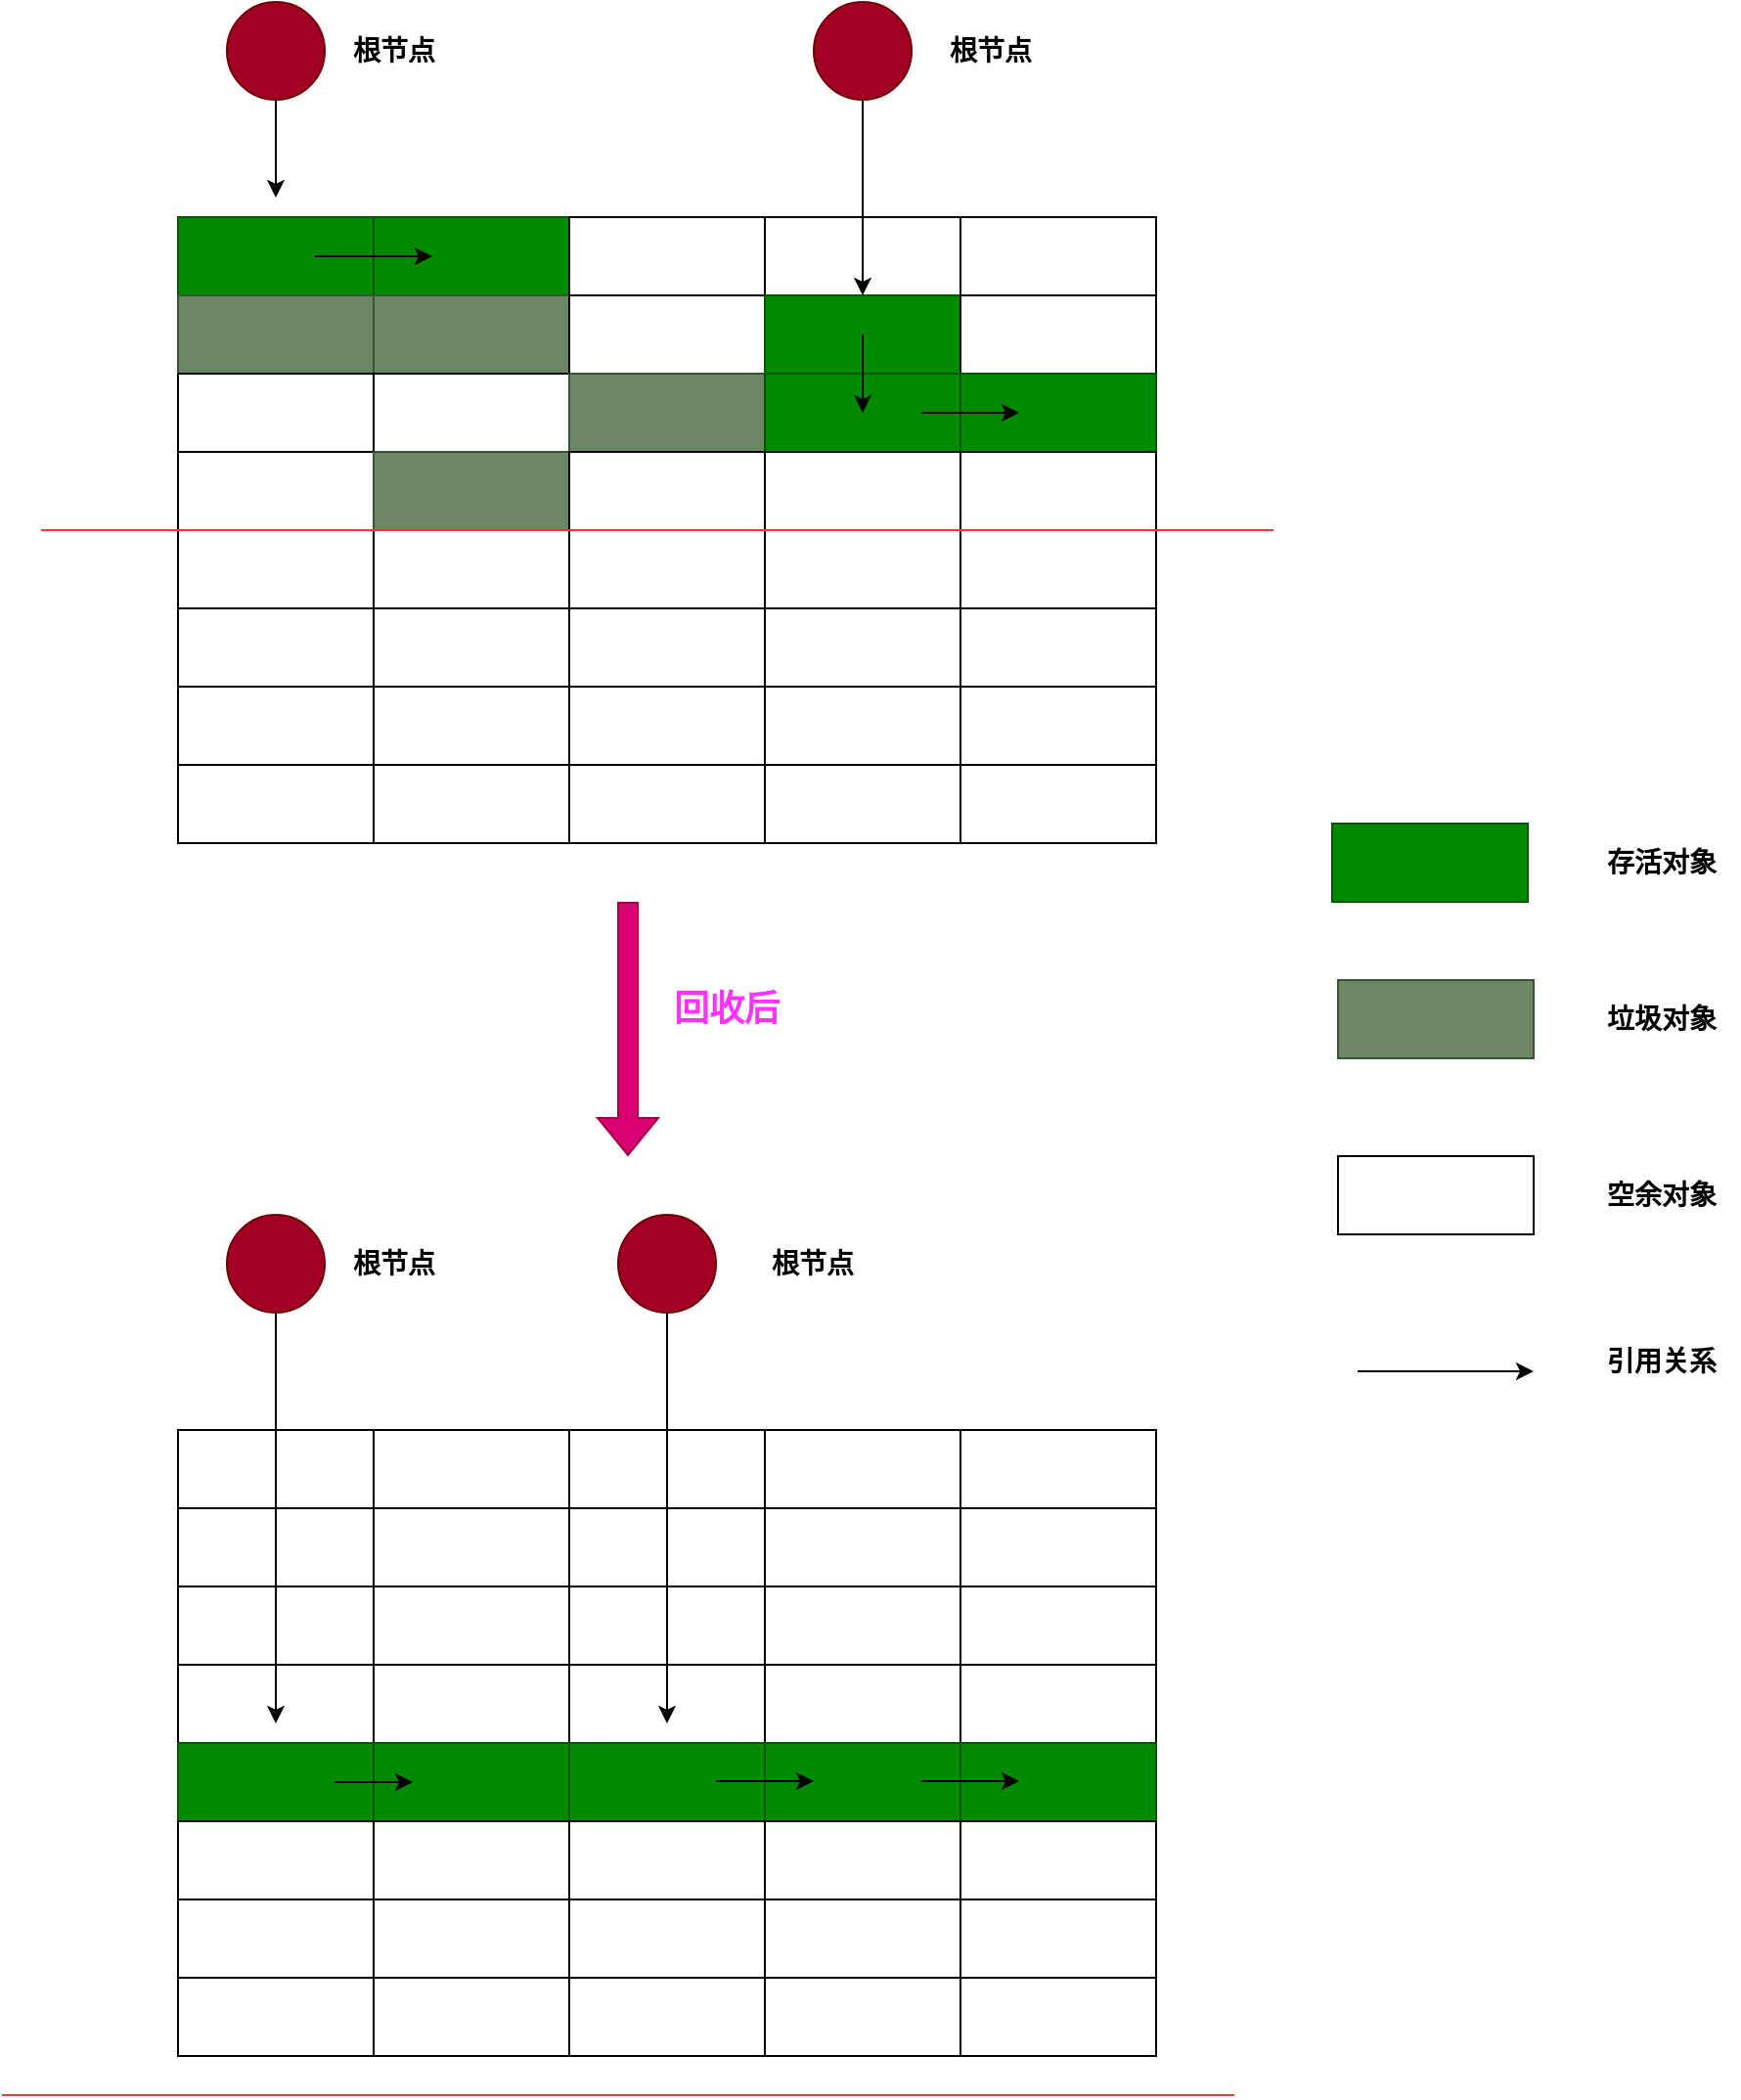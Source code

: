 <mxfile version="21.6.2" type="github">
  <diagram name="第 1 页" id="l4n5iQdbChV-fUuvlrTa">
    <mxGraphModel dx="710" dy="470" grid="1" gridSize="10" guides="1" tooltips="1" connect="1" arrows="1" fold="1" page="1" pageScale="1" pageWidth="827" pageHeight="1169" math="0" shadow="0">
      <root>
        <mxCell id="0" />
        <mxCell id="1" parent="0" />
        <mxCell id="loGFQT-SvpmqJWdkXrAG-1" value="" style="rounded=0;whiteSpace=wrap;html=1;fillColor=#008a00;strokeColor=#005700;fontColor=#ffffff;fontSize=14;fontStyle=1" vertex="1" parent="1">
          <mxGeometry x="110" y="180" width="100" height="40" as="geometry" />
        </mxCell>
        <mxCell id="loGFQT-SvpmqJWdkXrAG-2" value="" style="rounded=0;whiteSpace=wrap;html=1;fillColor=#008a00;strokeColor=#005700;fontColor=#ffffff;fontSize=14;fontStyle=1" vertex="1" parent="1">
          <mxGeometry x="210" y="180" width="100" height="40" as="geometry" />
        </mxCell>
        <mxCell id="loGFQT-SvpmqJWdkXrAG-3" value="" style="rounded=0;whiteSpace=wrap;html=1;fontSize=14;fontStyle=1" vertex="1" parent="1">
          <mxGeometry x="310" y="180" width="100" height="40" as="geometry" />
        </mxCell>
        <mxCell id="loGFQT-SvpmqJWdkXrAG-4" value="" style="rounded=0;whiteSpace=wrap;html=1;fontSize=14;fontStyle=1" vertex="1" parent="1">
          <mxGeometry x="410" y="180" width="100" height="40" as="geometry" />
        </mxCell>
        <mxCell id="loGFQT-SvpmqJWdkXrAG-5" value="" style="rounded=0;whiteSpace=wrap;html=1;fontSize=14;fontStyle=1" vertex="1" parent="1">
          <mxGeometry x="510" y="180" width="100" height="40" as="geometry" />
        </mxCell>
        <mxCell id="loGFQT-SvpmqJWdkXrAG-6" value="" style="rounded=0;whiteSpace=wrap;html=1;fillColor=#6d8764;strokeColor=#3A5431;fontColor=#ffffff;fontSize=14;fontStyle=1" vertex="1" parent="1">
          <mxGeometry x="110" y="220" width="100" height="40" as="geometry" />
        </mxCell>
        <mxCell id="loGFQT-SvpmqJWdkXrAG-7" value="" style="rounded=0;whiteSpace=wrap;html=1;fillColor=#6d8764;strokeColor=#3A5431;fontColor=#ffffff;fontSize=14;fontStyle=1" vertex="1" parent="1">
          <mxGeometry x="210" y="220" width="100" height="40" as="geometry" />
        </mxCell>
        <mxCell id="loGFQT-SvpmqJWdkXrAG-8" value="" style="rounded=0;whiteSpace=wrap;html=1;fontSize=14;fontStyle=1" vertex="1" parent="1">
          <mxGeometry x="310" y="220" width="100" height="40" as="geometry" />
        </mxCell>
        <mxCell id="loGFQT-SvpmqJWdkXrAG-9" value="" style="rounded=0;whiteSpace=wrap;html=1;fillColor=#008a00;strokeColor=#005700;fontColor=#ffffff;fontSize=14;fontStyle=1" vertex="1" parent="1">
          <mxGeometry x="410" y="220" width="100" height="40" as="geometry" />
        </mxCell>
        <mxCell id="loGFQT-SvpmqJWdkXrAG-10" value="" style="rounded=0;whiteSpace=wrap;html=1;fontSize=14;fontStyle=1" vertex="1" parent="1">
          <mxGeometry x="510" y="220" width="100" height="40" as="geometry" />
        </mxCell>
        <mxCell id="loGFQT-SvpmqJWdkXrAG-11" value="" style="rounded=0;whiteSpace=wrap;html=1;fontSize=14;fontStyle=1" vertex="1" parent="1">
          <mxGeometry x="110" y="260" width="100" height="40" as="geometry" />
        </mxCell>
        <mxCell id="loGFQT-SvpmqJWdkXrAG-12" value="" style="rounded=0;whiteSpace=wrap;html=1;fontSize=14;fontStyle=1" vertex="1" parent="1">
          <mxGeometry x="210" y="260" width="100" height="40" as="geometry" />
        </mxCell>
        <mxCell id="loGFQT-SvpmqJWdkXrAG-13" value="" style="rounded=0;whiteSpace=wrap;html=1;fillColor=#6d8764;fontColor=#ffffff;strokeColor=#3A5431;fontSize=14;fontStyle=1" vertex="1" parent="1">
          <mxGeometry x="310" y="260" width="100" height="40" as="geometry" />
        </mxCell>
        <mxCell id="loGFQT-SvpmqJWdkXrAG-14" value="" style="rounded=0;whiteSpace=wrap;html=1;fillColor=#008a00;fontColor=#ffffff;strokeColor=#005700;fontSize=14;fontStyle=1" vertex="1" parent="1">
          <mxGeometry x="410" y="260" width="100" height="40" as="geometry" />
        </mxCell>
        <mxCell id="loGFQT-SvpmqJWdkXrAG-15" value="" style="rounded=0;whiteSpace=wrap;html=1;fillColor=#008a00;fontColor=#ffffff;strokeColor=#005700;fontSize=14;fontStyle=1" vertex="1" parent="1">
          <mxGeometry x="510" y="260" width="100" height="40" as="geometry" />
        </mxCell>
        <mxCell id="loGFQT-SvpmqJWdkXrAG-16" value="" style="rounded=0;whiteSpace=wrap;html=1;fontSize=14;fontStyle=1" vertex="1" parent="1">
          <mxGeometry x="110" y="300" width="100" height="40" as="geometry" />
        </mxCell>
        <mxCell id="loGFQT-SvpmqJWdkXrAG-17" value="" style="rounded=0;whiteSpace=wrap;html=1;fillColor=#6d8764;strokeColor=#3A5431;fontColor=#ffffff;fontSize=14;fontStyle=1" vertex="1" parent="1">
          <mxGeometry x="210" y="300" width="100" height="40" as="geometry" />
        </mxCell>
        <mxCell id="loGFQT-SvpmqJWdkXrAG-18" value="" style="rounded=0;whiteSpace=wrap;html=1;fontSize=14;fontStyle=1" vertex="1" parent="1">
          <mxGeometry x="310" y="300" width="100" height="40" as="geometry" />
        </mxCell>
        <mxCell id="loGFQT-SvpmqJWdkXrAG-19" value="" style="rounded=0;whiteSpace=wrap;html=1;fontSize=14;fontStyle=1" vertex="1" parent="1">
          <mxGeometry x="410" y="300" width="100" height="40" as="geometry" />
        </mxCell>
        <mxCell id="loGFQT-SvpmqJWdkXrAG-20" value="" style="rounded=0;whiteSpace=wrap;html=1;fontSize=14;fontStyle=1" vertex="1" parent="1">
          <mxGeometry x="510" y="300" width="100" height="40" as="geometry" />
        </mxCell>
        <mxCell id="loGFQT-SvpmqJWdkXrAG-21" value="" style="ellipse;whiteSpace=wrap;html=1;aspect=fixed;fillColor=#a20025;fontColor=#ffffff;strokeColor=#6F0000;fontSize=14;fontStyle=1" vertex="1" parent="1">
          <mxGeometry x="135" y="70" width="50" height="50" as="geometry" />
        </mxCell>
        <mxCell id="loGFQT-SvpmqJWdkXrAG-22" value="" style="endArrow=classic;html=1;rounded=0;exitX=0.5;exitY=1;exitDx=0;exitDy=0;fontSize=14;fontStyle=1" edge="1" parent="1" source="loGFQT-SvpmqJWdkXrAG-21">
          <mxGeometry width="50" height="50" relative="1" as="geometry">
            <mxPoint x="170" y="170" as="sourcePoint" />
            <mxPoint x="160" y="170" as="targetPoint" />
          </mxGeometry>
        </mxCell>
        <mxCell id="loGFQT-SvpmqJWdkXrAG-23" value="&lt;font style=&quot;font-size: 14px;&quot;&gt;&lt;span style=&quot;font-size: 14px;&quot;&gt;根节点&lt;/span&gt;&lt;/font&gt;" style="text;html=1;align=center;verticalAlign=middle;resizable=0;points=[];autosize=1;strokeColor=none;fillColor=none;fontSize=14;fontStyle=1" vertex="1" parent="1">
          <mxGeometry x="185" y="80" width="70" height="30" as="geometry" />
        </mxCell>
        <mxCell id="loGFQT-SvpmqJWdkXrAG-24" value="" style="ellipse;whiteSpace=wrap;html=1;aspect=fixed;fillColor=#a20025;fontColor=#ffffff;strokeColor=#6F0000;fontSize=14;fontStyle=1" vertex="1" parent="1">
          <mxGeometry x="435" y="70" width="50" height="50" as="geometry" />
        </mxCell>
        <mxCell id="loGFQT-SvpmqJWdkXrAG-25" value="" style="endArrow=classic;html=1;rounded=0;exitX=0.5;exitY=1;exitDx=0;exitDy=0;entryX=0.5;entryY=0;entryDx=0;entryDy=0;fontSize=14;fontStyle=1" edge="1" parent="1" source="loGFQT-SvpmqJWdkXrAG-24" target="loGFQT-SvpmqJWdkXrAG-9">
          <mxGeometry width="50" height="50" relative="1" as="geometry">
            <mxPoint x="475" y="170" as="sourcePoint" />
            <mxPoint x="480" y="160" as="targetPoint" />
          </mxGeometry>
        </mxCell>
        <mxCell id="loGFQT-SvpmqJWdkXrAG-26" value="&lt;font style=&quot;font-size: 14px;&quot;&gt;&lt;span style=&quot;font-size: 14px;&quot;&gt;根节点&lt;/span&gt;&lt;/font&gt;" style="text;html=1;align=center;verticalAlign=middle;resizable=0;points=[];autosize=1;strokeColor=none;fillColor=none;fontSize=14;fontStyle=1" vertex="1" parent="1">
          <mxGeometry x="490" y="80" width="70" height="30" as="geometry" />
        </mxCell>
        <mxCell id="loGFQT-SvpmqJWdkXrAG-27" value="" style="endArrow=classic;html=1;rounded=0;fontSize=14;fontStyle=1" edge="1" parent="1">
          <mxGeometry width="50" height="50" relative="1" as="geometry">
            <mxPoint x="180" y="200" as="sourcePoint" />
            <mxPoint x="240" y="200" as="targetPoint" />
          </mxGeometry>
        </mxCell>
        <mxCell id="loGFQT-SvpmqJWdkXrAG-28" value="" style="endArrow=classic;html=1;rounded=0;fontSize=14;fontStyle=1" edge="1" parent="1">
          <mxGeometry width="50" height="50" relative="1" as="geometry">
            <mxPoint x="460" y="240" as="sourcePoint" />
            <mxPoint x="460" y="280" as="targetPoint" />
          </mxGeometry>
        </mxCell>
        <mxCell id="loGFQT-SvpmqJWdkXrAG-29" value="" style="endArrow=classic;html=1;rounded=0;entryX=0.3;entryY=0.5;entryDx=0;entryDy=0;entryPerimeter=0;fontSize=14;fontStyle=1" edge="1" parent="1" target="loGFQT-SvpmqJWdkXrAG-15">
          <mxGeometry width="50" height="50" relative="1" as="geometry">
            <mxPoint x="490" y="280" as="sourcePoint" />
            <mxPoint x="540" y="230" as="targetPoint" />
          </mxGeometry>
        </mxCell>
        <mxCell id="loGFQT-SvpmqJWdkXrAG-30" value="" style="rounded=0;whiteSpace=wrap;html=1;fillColor=#008a00;strokeColor=#005700;fontColor=#ffffff;fontSize=14;fontStyle=1" vertex="1" parent="1">
          <mxGeometry x="700" y="490" width="100" height="40" as="geometry" />
        </mxCell>
        <mxCell id="loGFQT-SvpmqJWdkXrAG-31" value="存活对象" style="text;html=1;align=center;verticalAlign=middle;resizable=0;points=[];autosize=1;strokeColor=none;fillColor=none;fontSize=14;fontStyle=1" vertex="1" parent="1">
          <mxGeometry x="828" y="495" width="80" height="30" as="geometry" />
        </mxCell>
        <mxCell id="loGFQT-SvpmqJWdkXrAG-32" value="" style="rounded=0;whiteSpace=wrap;html=1;fillColor=#6d8764;fontColor=#ffffff;strokeColor=#3A5431;fontSize=14;fontStyle=1" vertex="1" parent="1">
          <mxGeometry x="703" y="570" width="100" height="40" as="geometry" />
        </mxCell>
        <mxCell id="loGFQT-SvpmqJWdkXrAG-33" value="垃圾对象" style="text;html=1;align=center;verticalAlign=middle;resizable=0;points=[];autosize=1;strokeColor=none;fillColor=none;fontSize=14;fontStyle=1" vertex="1" parent="1">
          <mxGeometry x="828" y="575" width="80" height="30" as="geometry" />
        </mxCell>
        <mxCell id="loGFQT-SvpmqJWdkXrAG-34" value="" style="shape=flexArrow;endArrow=classic;html=1;rounded=0;fillColor=#d80073;strokeColor=#A50040;fontSize=14;fontStyle=1" edge="1" parent="1">
          <mxGeometry width="50" height="50" relative="1" as="geometry">
            <mxPoint x="340" y="530" as="sourcePoint" />
            <mxPoint x="340" y="660" as="targetPoint" />
          </mxGeometry>
        </mxCell>
        <mxCell id="loGFQT-SvpmqJWdkXrAG-35" value="&lt;font style=&quot;font-size: 18px;&quot;&gt;回收后&lt;/font&gt;" style="text;html=1;align=center;verticalAlign=middle;resizable=0;points=[];autosize=1;strokeColor=none;fillColor=none;fontSize=14;fontStyle=1;fontColor=#FF33FF;" vertex="1" parent="1">
          <mxGeometry x="350" y="565" width="80" height="40" as="geometry" />
        </mxCell>
        <mxCell id="loGFQT-SvpmqJWdkXrAG-36" value="" style="rounded=0;whiteSpace=wrap;html=1;fontSize=14;fontStyle=1" vertex="1" parent="1">
          <mxGeometry x="110" y="800" width="100" height="40" as="geometry" />
        </mxCell>
        <mxCell id="loGFQT-SvpmqJWdkXrAG-37" value="" style="rounded=0;whiteSpace=wrap;html=1;fontSize=14;fontStyle=1" vertex="1" parent="1">
          <mxGeometry x="210" y="800" width="100" height="40" as="geometry" />
        </mxCell>
        <mxCell id="loGFQT-SvpmqJWdkXrAG-38" value="" style="rounded=0;whiteSpace=wrap;html=1;fontSize=14;fontStyle=1;" vertex="1" parent="1">
          <mxGeometry x="310" y="800" width="100" height="40" as="geometry" />
        </mxCell>
        <mxCell id="loGFQT-SvpmqJWdkXrAG-39" value="" style="rounded=0;whiteSpace=wrap;html=1;fontSize=14;fontStyle=1;" vertex="1" parent="1">
          <mxGeometry x="410" y="800" width="100" height="40" as="geometry" />
        </mxCell>
        <mxCell id="loGFQT-SvpmqJWdkXrAG-40" value="" style="rounded=0;whiteSpace=wrap;html=1;fontSize=14;fontStyle=1;" vertex="1" parent="1">
          <mxGeometry x="510" y="800" width="100" height="40" as="geometry" />
        </mxCell>
        <mxCell id="loGFQT-SvpmqJWdkXrAG-41" value="" style="rounded=0;whiteSpace=wrap;html=1;fontSize=14;fontStyle=1" vertex="1" parent="1">
          <mxGeometry x="110" y="840" width="100" height="40" as="geometry" />
        </mxCell>
        <mxCell id="loGFQT-SvpmqJWdkXrAG-42" value="" style="rounded=0;whiteSpace=wrap;html=1;fontSize=14;fontStyle=1" vertex="1" parent="1">
          <mxGeometry x="210" y="840" width="100" height="40" as="geometry" />
        </mxCell>
        <mxCell id="loGFQT-SvpmqJWdkXrAG-43" value="" style="rounded=0;whiteSpace=wrap;html=1;fontSize=14;fontStyle=1" vertex="1" parent="1">
          <mxGeometry x="310" y="840" width="100" height="40" as="geometry" />
        </mxCell>
        <mxCell id="loGFQT-SvpmqJWdkXrAG-44" value="" style="rounded=0;whiteSpace=wrap;html=1;fontSize=14;fontStyle=1" vertex="1" parent="1">
          <mxGeometry x="410" y="840" width="100" height="40" as="geometry" />
        </mxCell>
        <mxCell id="loGFQT-SvpmqJWdkXrAG-45" value="" style="rounded=0;whiteSpace=wrap;html=1;fontSize=14;fontStyle=1" vertex="1" parent="1">
          <mxGeometry x="510" y="840" width="100" height="40" as="geometry" />
        </mxCell>
        <mxCell id="loGFQT-SvpmqJWdkXrAG-46" value="" style="rounded=0;whiteSpace=wrap;html=1;fontSize=14;fontStyle=1" vertex="1" parent="1">
          <mxGeometry x="110" y="880" width="100" height="40" as="geometry" />
        </mxCell>
        <mxCell id="loGFQT-SvpmqJWdkXrAG-47" value="" style="rounded=0;whiteSpace=wrap;html=1;fontSize=14;fontStyle=1" vertex="1" parent="1">
          <mxGeometry x="210" y="880" width="100" height="40" as="geometry" />
        </mxCell>
        <mxCell id="loGFQT-SvpmqJWdkXrAG-48" value="" style="rounded=0;whiteSpace=wrap;html=1;fontSize=14;fontStyle=1" vertex="1" parent="1">
          <mxGeometry x="310" y="880" width="100" height="40" as="geometry" />
        </mxCell>
        <mxCell id="loGFQT-SvpmqJWdkXrAG-49" value="" style="rounded=0;whiteSpace=wrap;html=1;fontSize=14;fontStyle=1" vertex="1" parent="1">
          <mxGeometry x="410" y="880" width="100" height="40" as="geometry" />
        </mxCell>
        <mxCell id="loGFQT-SvpmqJWdkXrAG-50" value="" style="rounded=0;whiteSpace=wrap;html=1;fontSize=14;fontStyle=1" vertex="1" parent="1">
          <mxGeometry x="510" y="880" width="100" height="40" as="geometry" />
        </mxCell>
        <mxCell id="loGFQT-SvpmqJWdkXrAG-51" value="" style="rounded=0;whiteSpace=wrap;html=1;fontSize=14;fontStyle=1" vertex="1" parent="1">
          <mxGeometry x="110" y="920" width="100" height="40" as="geometry" />
        </mxCell>
        <mxCell id="loGFQT-SvpmqJWdkXrAG-52" value="" style="rounded=0;whiteSpace=wrap;html=1;fontSize=14;fontStyle=1" vertex="1" parent="1">
          <mxGeometry x="210" y="920" width="100" height="40" as="geometry" />
        </mxCell>
        <mxCell id="loGFQT-SvpmqJWdkXrAG-53" value="" style="rounded=0;whiteSpace=wrap;html=1;fontSize=14;fontStyle=1" vertex="1" parent="1">
          <mxGeometry x="310" y="920" width="100" height="40" as="geometry" />
        </mxCell>
        <mxCell id="loGFQT-SvpmqJWdkXrAG-54" value="" style="rounded=0;whiteSpace=wrap;html=1;fontSize=14;fontStyle=1" vertex="1" parent="1">
          <mxGeometry x="410" y="920" width="100" height="40" as="geometry" />
        </mxCell>
        <mxCell id="loGFQT-SvpmqJWdkXrAG-55" value="" style="rounded=0;whiteSpace=wrap;html=1;fontSize=14;fontStyle=1" vertex="1" parent="1">
          <mxGeometry x="510" y="920" width="100" height="40" as="geometry" />
        </mxCell>
        <mxCell id="loGFQT-SvpmqJWdkXrAG-56" value="" style="ellipse;whiteSpace=wrap;html=1;aspect=fixed;fillColor=#a20025;fontColor=#ffffff;strokeColor=#6F0000;fontSize=14;fontStyle=1" vertex="1" parent="1">
          <mxGeometry x="135" y="690" width="50" height="50" as="geometry" />
        </mxCell>
        <mxCell id="loGFQT-SvpmqJWdkXrAG-58" value="&lt;font style=&quot;font-size: 14px;&quot;&gt;&lt;span style=&quot;font-size: 14px;&quot;&gt;根节点&lt;/span&gt;&lt;/font&gt;" style="text;html=1;align=center;verticalAlign=middle;resizable=0;points=[];autosize=1;strokeColor=none;fillColor=none;fontSize=14;fontStyle=1" vertex="1" parent="1">
          <mxGeometry x="185" y="700" width="70" height="30" as="geometry" />
        </mxCell>
        <mxCell id="loGFQT-SvpmqJWdkXrAG-59" value="" style="ellipse;whiteSpace=wrap;html=1;aspect=fixed;fillColor=#a20025;fontColor=#ffffff;strokeColor=#6F0000;fontSize=14;fontStyle=1" vertex="1" parent="1">
          <mxGeometry x="335" y="690" width="50" height="50" as="geometry" />
        </mxCell>
        <mxCell id="loGFQT-SvpmqJWdkXrAG-61" value="&lt;font style=&quot;font-size: 14px;&quot;&gt;&lt;span style=&quot;font-size: 14px;&quot;&gt;根节点&lt;/span&gt;&lt;/font&gt;" style="text;html=1;align=center;verticalAlign=middle;resizable=0;points=[];autosize=1;strokeColor=none;fillColor=none;fontSize=14;fontStyle=1" vertex="1" parent="1">
          <mxGeometry x="399" y="700" width="70" height="30" as="geometry" />
        </mxCell>
        <mxCell id="loGFQT-SvpmqJWdkXrAG-65" value="" style="rounded=0;whiteSpace=wrap;html=1;fontSize=14;fontStyle=1" vertex="1" parent="1">
          <mxGeometry x="703" y="660" width="100" height="40" as="geometry" />
        </mxCell>
        <mxCell id="loGFQT-SvpmqJWdkXrAG-66" value="空余对象" style="text;html=1;align=center;verticalAlign=middle;resizable=0;points=[];autosize=1;strokeColor=none;fillColor=none;fontSize=14;fontStyle=1" vertex="1" parent="1">
          <mxGeometry x="828" y="665" width="80" height="30" as="geometry" />
        </mxCell>
        <mxCell id="loGFQT-SvpmqJWdkXrAG-67" value="" style="endArrow=classic;html=1;rounded=0;fontSize=14;fontStyle=1" edge="1" parent="1">
          <mxGeometry width="50" height="50" relative="1" as="geometry">
            <mxPoint x="713" y="770" as="sourcePoint" />
            <mxPoint x="803" y="770" as="targetPoint" />
          </mxGeometry>
        </mxCell>
        <mxCell id="loGFQT-SvpmqJWdkXrAG-68" value="引用关系" style="text;html=1;align=center;verticalAlign=middle;resizable=0;points=[];autosize=1;strokeColor=none;fillColor=none;fontSize=14;fontStyle=1" vertex="1" parent="1">
          <mxGeometry x="828" y="750" width="80" height="30" as="geometry" />
        </mxCell>
        <mxCell id="loGFQT-SvpmqJWdkXrAG-69" value="" style="rounded=0;whiteSpace=wrap;html=1;fontSize=14;fontStyle=1" vertex="1" parent="1">
          <mxGeometry x="110" y="340" width="100" height="40" as="geometry" />
        </mxCell>
        <mxCell id="loGFQT-SvpmqJWdkXrAG-70" value="" style="rounded=0;whiteSpace=wrap;html=1;fontSize=14;fontStyle=1" vertex="1" parent="1">
          <mxGeometry x="210" y="340" width="100" height="40" as="geometry" />
        </mxCell>
        <mxCell id="loGFQT-SvpmqJWdkXrAG-71" value="" style="rounded=0;whiteSpace=wrap;html=1;fontSize=14;fontStyle=1" vertex="1" parent="1">
          <mxGeometry x="310" y="340" width="100" height="40" as="geometry" />
        </mxCell>
        <mxCell id="loGFQT-SvpmqJWdkXrAG-72" value="" style="rounded=0;whiteSpace=wrap;html=1;fontSize=14;fontStyle=1" vertex="1" parent="1">
          <mxGeometry x="410" y="340" width="100" height="40" as="geometry" />
        </mxCell>
        <mxCell id="loGFQT-SvpmqJWdkXrAG-73" value="" style="rounded=0;whiteSpace=wrap;html=1;fontSize=14;fontStyle=1" vertex="1" parent="1">
          <mxGeometry x="510" y="340" width="100" height="40" as="geometry" />
        </mxCell>
        <mxCell id="loGFQT-SvpmqJWdkXrAG-74" value="" style="rounded=0;whiteSpace=wrap;html=1;fontSize=14;fontStyle=1" vertex="1" parent="1">
          <mxGeometry x="110" y="380" width="100" height="40" as="geometry" />
        </mxCell>
        <mxCell id="loGFQT-SvpmqJWdkXrAG-75" value="" style="rounded=0;whiteSpace=wrap;html=1;fontSize=14;fontStyle=1" vertex="1" parent="1">
          <mxGeometry x="210" y="380" width="100" height="40" as="geometry" />
        </mxCell>
        <mxCell id="loGFQT-SvpmqJWdkXrAG-76" value="" style="rounded=0;whiteSpace=wrap;html=1;fontSize=14;fontStyle=1" vertex="1" parent="1">
          <mxGeometry x="310" y="380" width="100" height="40" as="geometry" />
        </mxCell>
        <mxCell id="loGFQT-SvpmqJWdkXrAG-77" value="" style="rounded=0;whiteSpace=wrap;html=1;fontSize=14;fontStyle=1" vertex="1" parent="1">
          <mxGeometry x="410" y="380" width="100" height="40" as="geometry" />
        </mxCell>
        <mxCell id="loGFQT-SvpmqJWdkXrAG-78" value="" style="rounded=0;whiteSpace=wrap;html=1;fontSize=14;fontStyle=1" vertex="1" parent="1">
          <mxGeometry x="510" y="380" width="100" height="40" as="geometry" />
        </mxCell>
        <mxCell id="loGFQT-SvpmqJWdkXrAG-79" value="" style="rounded=0;whiteSpace=wrap;html=1;fontSize=14;fontStyle=1" vertex="1" parent="1">
          <mxGeometry x="110" y="420" width="100" height="40" as="geometry" />
        </mxCell>
        <mxCell id="loGFQT-SvpmqJWdkXrAG-80" value="" style="rounded=0;whiteSpace=wrap;html=1;fontSize=14;fontStyle=1" vertex="1" parent="1">
          <mxGeometry x="210" y="420" width="100" height="40" as="geometry" />
        </mxCell>
        <mxCell id="loGFQT-SvpmqJWdkXrAG-81" value="" style="rounded=0;whiteSpace=wrap;html=1;fontSize=14;fontStyle=1" vertex="1" parent="1">
          <mxGeometry x="310" y="420" width="100" height="40" as="geometry" />
        </mxCell>
        <mxCell id="loGFQT-SvpmqJWdkXrAG-82" value="" style="rounded=0;whiteSpace=wrap;html=1;fontSize=14;fontStyle=1" vertex="1" parent="1">
          <mxGeometry x="410" y="420" width="100" height="40" as="geometry" />
        </mxCell>
        <mxCell id="loGFQT-SvpmqJWdkXrAG-83" value="" style="rounded=0;whiteSpace=wrap;html=1;fontSize=14;fontStyle=1" vertex="1" parent="1">
          <mxGeometry x="510" y="420" width="100" height="40" as="geometry" />
        </mxCell>
        <mxCell id="loGFQT-SvpmqJWdkXrAG-84" value="" style="rounded=0;whiteSpace=wrap;html=1;fontSize=14;fontStyle=1" vertex="1" parent="1">
          <mxGeometry x="110" y="460" width="100" height="40" as="geometry" />
        </mxCell>
        <mxCell id="loGFQT-SvpmqJWdkXrAG-85" value="" style="rounded=0;whiteSpace=wrap;html=1;fontSize=14;fontStyle=1" vertex="1" parent="1">
          <mxGeometry x="210" y="460" width="100" height="40" as="geometry" />
        </mxCell>
        <mxCell id="loGFQT-SvpmqJWdkXrAG-86" value="" style="rounded=0;whiteSpace=wrap;html=1;fontSize=14;fontStyle=1" vertex="1" parent="1">
          <mxGeometry x="310" y="460" width="100" height="40" as="geometry" />
        </mxCell>
        <mxCell id="loGFQT-SvpmqJWdkXrAG-87" value="" style="rounded=0;whiteSpace=wrap;html=1;fontSize=14;fontStyle=1" vertex="1" parent="1">
          <mxGeometry x="410" y="460" width="100" height="40" as="geometry" />
        </mxCell>
        <mxCell id="loGFQT-SvpmqJWdkXrAG-88" value="" style="rounded=0;whiteSpace=wrap;html=1;fontSize=14;fontStyle=1" vertex="1" parent="1">
          <mxGeometry x="510" y="460" width="100" height="40" as="geometry" />
        </mxCell>
        <mxCell id="loGFQT-SvpmqJWdkXrAG-92" value="" style="endArrow=none;html=1;rounded=0;strokeColor=#FF3333;" edge="1" parent="1">
          <mxGeometry width="50" height="50" relative="1" as="geometry">
            <mxPoint x="40" y="340" as="sourcePoint" />
            <mxPoint x="670" y="340" as="targetPoint" />
          </mxGeometry>
        </mxCell>
        <mxCell id="loGFQT-SvpmqJWdkXrAG-93" value="" style="rounded=0;whiteSpace=wrap;html=1;fontSize=14;fontStyle=1;fillColor=#008a00;fontColor=#ffffff;strokeColor=#005700;" vertex="1" parent="1">
          <mxGeometry x="110" y="960" width="100" height="40" as="geometry" />
        </mxCell>
        <mxCell id="loGFQT-SvpmqJWdkXrAG-94" value="" style="rounded=0;whiteSpace=wrap;html=1;fontSize=14;fontStyle=1;fillColor=#008a00;fontColor=#ffffff;strokeColor=#005700;" vertex="1" parent="1">
          <mxGeometry x="210" y="960" width="100" height="40" as="geometry" />
        </mxCell>
        <mxCell id="loGFQT-SvpmqJWdkXrAG-95" value="" style="rounded=0;whiteSpace=wrap;html=1;fontSize=14;fontStyle=1;fillColor=#008a00;fontColor=#ffffff;strokeColor=#005700;" vertex="1" parent="1">
          <mxGeometry x="310" y="960" width="100" height="40" as="geometry" />
        </mxCell>
        <mxCell id="loGFQT-SvpmqJWdkXrAG-96" value="" style="rounded=0;whiteSpace=wrap;html=1;fontSize=14;fontStyle=1;fillColor=#008a00;fontColor=#ffffff;strokeColor=#005700;" vertex="1" parent="1">
          <mxGeometry x="410" y="960" width="100" height="40" as="geometry" />
        </mxCell>
        <mxCell id="loGFQT-SvpmqJWdkXrAG-97" value="" style="rounded=0;whiteSpace=wrap;html=1;fontSize=14;fontStyle=1;fillColor=#008a00;fontColor=#ffffff;strokeColor=#005700;" vertex="1" parent="1">
          <mxGeometry x="510" y="960" width="100" height="40" as="geometry" />
        </mxCell>
        <mxCell id="loGFQT-SvpmqJWdkXrAG-98" value="" style="rounded=0;whiteSpace=wrap;html=1;fontSize=14;fontStyle=1" vertex="1" parent="1">
          <mxGeometry x="110" y="1000" width="100" height="40" as="geometry" />
        </mxCell>
        <mxCell id="loGFQT-SvpmqJWdkXrAG-99" value="" style="rounded=0;whiteSpace=wrap;html=1;fontSize=14;fontStyle=1" vertex="1" parent="1">
          <mxGeometry x="210" y="1000" width="100" height="40" as="geometry" />
        </mxCell>
        <mxCell id="loGFQT-SvpmqJWdkXrAG-100" value="" style="rounded=0;whiteSpace=wrap;html=1;fontSize=14;fontStyle=1" vertex="1" parent="1">
          <mxGeometry x="310" y="1000" width="100" height="40" as="geometry" />
        </mxCell>
        <mxCell id="loGFQT-SvpmqJWdkXrAG-101" value="" style="rounded=0;whiteSpace=wrap;html=1;fontSize=14;fontStyle=1" vertex="1" parent="1">
          <mxGeometry x="410" y="1000" width="100" height="40" as="geometry" />
        </mxCell>
        <mxCell id="loGFQT-SvpmqJWdkXrAG-102" value="" style="rounded=0;whiteSpace=wrap;html=1;fontSize=14;fontStyle=1" vertex="1" parent="1">
          <mxGeometry x="510" y="1000" width="100" height="40" as="geometry" />
        </mxCell>
        <mxCell id="loGFQT-SvpmqJWdkXrAG-103" value="" style="rounded=0;whiteSpace=wrap;html=1;fontSize=14;fontStyle=1" vertex="1" parent="1">
          <mxGeometry x="110" y="1040" width="100" height="40" as="geometry" />
        </mxCell>
        <mxCell id="loGFQT-SvpmqJWdkXrAG-104" value="" style="rounded=0;whiteSpace=wrap;html=1;fontSize=14;fontStyle=1" vertex="1" parent="1">
          <mxGeometry x="210" y="1040" width="100" height="40" as="geometry" />
        </mxCell>
        <mxCell id="loGFQT-SvpmqJWdkXrAG-105" value="" style="rounded=0;whiteSpace=wrap;html=1;fontSize=14;fontStyle=1" vertex="1" parent="1">
          <mxGeometry x="310" y="1040" width="100" height="40" as="geometry" />
        </mxCell>
        <mxCell id="loGFQT-SvpmqJWdkXrAG-106" value="" style="rounded=0;whiteSpace=wrap;html=1;fontSize=14;fontStyle=1" vertex="1" parent="1">
          <mxGeometry x="410" y="1040" width="100" height="40" as="geometry" />
        </mxCell>
        <mxCell id="loGFQT-SvpmqJWdkXrAG-107" value="" style="rounded=0;whiteSpace=wrap;html=1;fontSize=14;fontStyle=1" vertex="1" parent="1">
          <mxGeometry x="510" y="1040" width="100" height="40" as="geometry" />
        </mxCell>
        <mxCell id="loGFQT-SvpmqJWdkXrAG-108" value="" style="rounded=0;whiteSpace=wrap;html=1;fontSize=14;fontStyle=1" vertex="1" parent="1">
          <mxGeometry x="110" y="1080" width="100" height="40" as="geometry" />
        </mxCell>
        <mxCell id="loGFQT-SvpmqJWdkXrAG-109" value="" style="rounded=0;whiteSpace=wrap;html=1;fontSize=14;fontStyle=1" vertex="1" parent="1">
          <mxGeometry x="210" y="1080" width="100" height="40" as="geometry" />
        </mxCell>
        <mxCell id="loGFQT-SvpmqJWdkXrAG-110" value="" style="rounded=0;whiteSpace=wrap;html=1;fontSize=14;fontStyle=1" vertex="1" parent="1">
          <mxGeometry x="310" y="1080" width="100" height="40" as="geometry" />
        </mxCell>
        <mxCell id="loGFQT-SvpmqJWdkXrAG-111" value="" style="rounded=0;whiteSpace=wrap;html=1;fontSize=14;fontStyle=1" vertex="1" parent="1">
          <mxGeometry x="410" y="1080" width="100" height="40" as="geometry" />
        </mxCell>
        <mxCell id="loGFQT-SvpmqJWdkXrAG-112" value="" style="rounded=0;whiteSpace=wrap;html=1;fontSize=14;fontStyle=1" vertex="1" parent="1">
          <mxGeometry x="510" y="1080" width="100" height="40" as="geometry" />
        </mxCell>
        <mxCell id="loGFQT-SvpmqJWdkXrAG-113" value="" style="endArrow=none;html=1;rounded=0;strokeColor=#FF3333;" edge="1" parent="1">
          <mxGeometry width="50" height="50" relative="1" as="geometry">
            <mxPoint x="20" y="1140" as="sourcePoint" />
            <mxPoint x="650" y="1140" as="targetPoint" />
          </mxGeometry>
        </mxCell>
        <mxCell id="loGFQT-SvpmqJWdkXrAG-64" value="" style="endArrow=classic;html=1;rounded=0;entryX=0.3;entryY=0.5;entryDx=0;entryDy=0;entryPerimeter=0;fontSize=14;fontStyle=1;exitX=0.8;exitY=0.5;exitDx=0;exitDy=0;exitPerimeter=0;" edge="1" parent="1">
          <mxGeometry width="50" height="50" relative="1" as="geometry">
            <mxPoint x="490" y="979.5" as="sourcePoint" />
            <mxPoint x="540" y="979.5" as="targetPoint" />
          </mxGeometry>
        </mxCell>
        <mxCell id="loGFQT-SvpmqJWdkXrAG-63" value="" style="endArrow=classic;html=1;rounded=0;fontSize=14;fontStyle=1;exitX=0.8;exitY=0.5;exitDx=0;exitDy=0;exitPerimeter=0;" edge="1" parent="1">
          <mxGeometry width="50" height="50" relative="1" as="geometry">
            <mxPoint x="385" y="979.5" as="sourcePoint" />
            <mxPoint x="435" y="979.5" as="targetPoint" />
          </mxGeometry>
        </mxCell>
        <mxCell id="loGFQT-SvpmqJWdkXrAG-62" value="" style="endArrow=classic;html=1;rounded=0;fontSize=14;fontStyle=1" edge="1" parent="1">
          <mxGeometry width="50" height="50" relative="1" as="geometry">
            <mxPoint x="190" y="980" as="sourcePoint" />
            <mxPoint x="230" y="980" as="targetPoint" />
          </mxGeometry>
        </mxCell>
        <mxCell id="loGFQT-SvpmqJWdkXrAG-57" value="" style="endArrow=classic;html=1;rounded=0;exitX=0.5;exitY=1;exitDx=0;exitDy=0;fontSize=14;fontStyle=1;" edge="1" parent="1" source="loGFQT-SvpmqJWdkXrAG-56">
          <mxGeometry width="50" height="50" relative="1" as="geometry">
            <mxPoint x="170" y="790" as="sourcePoint" />
            <mxPoint x="160" y="950" as="targetPoint" />
          </mxGeometry>
        </mxCell>
        <mxCell id="loGFQT-SvpmqJWdkXrAG-60" value="" style="endArrow=classic;html=1;rounded=0;exitX=0.5;exitY=1;exitDx=0;exitDy=0;fontSize=14;fontStyle=1;" edge="1" parent="1" source="loGFQT-SvpmqJWdkXrAG-59">
          <mxGeometry width="50" height="50" relative="1" as="geometry">
            <mxPoint x="475" y="790" as="sourcePoint" />
            <mxPoint x="360" y="950" as="targetPoint" />
          </mxGeometry>
        </mxCell>
      </root>
    </mxGraphModel>
  </diagram>
</mxfile>
